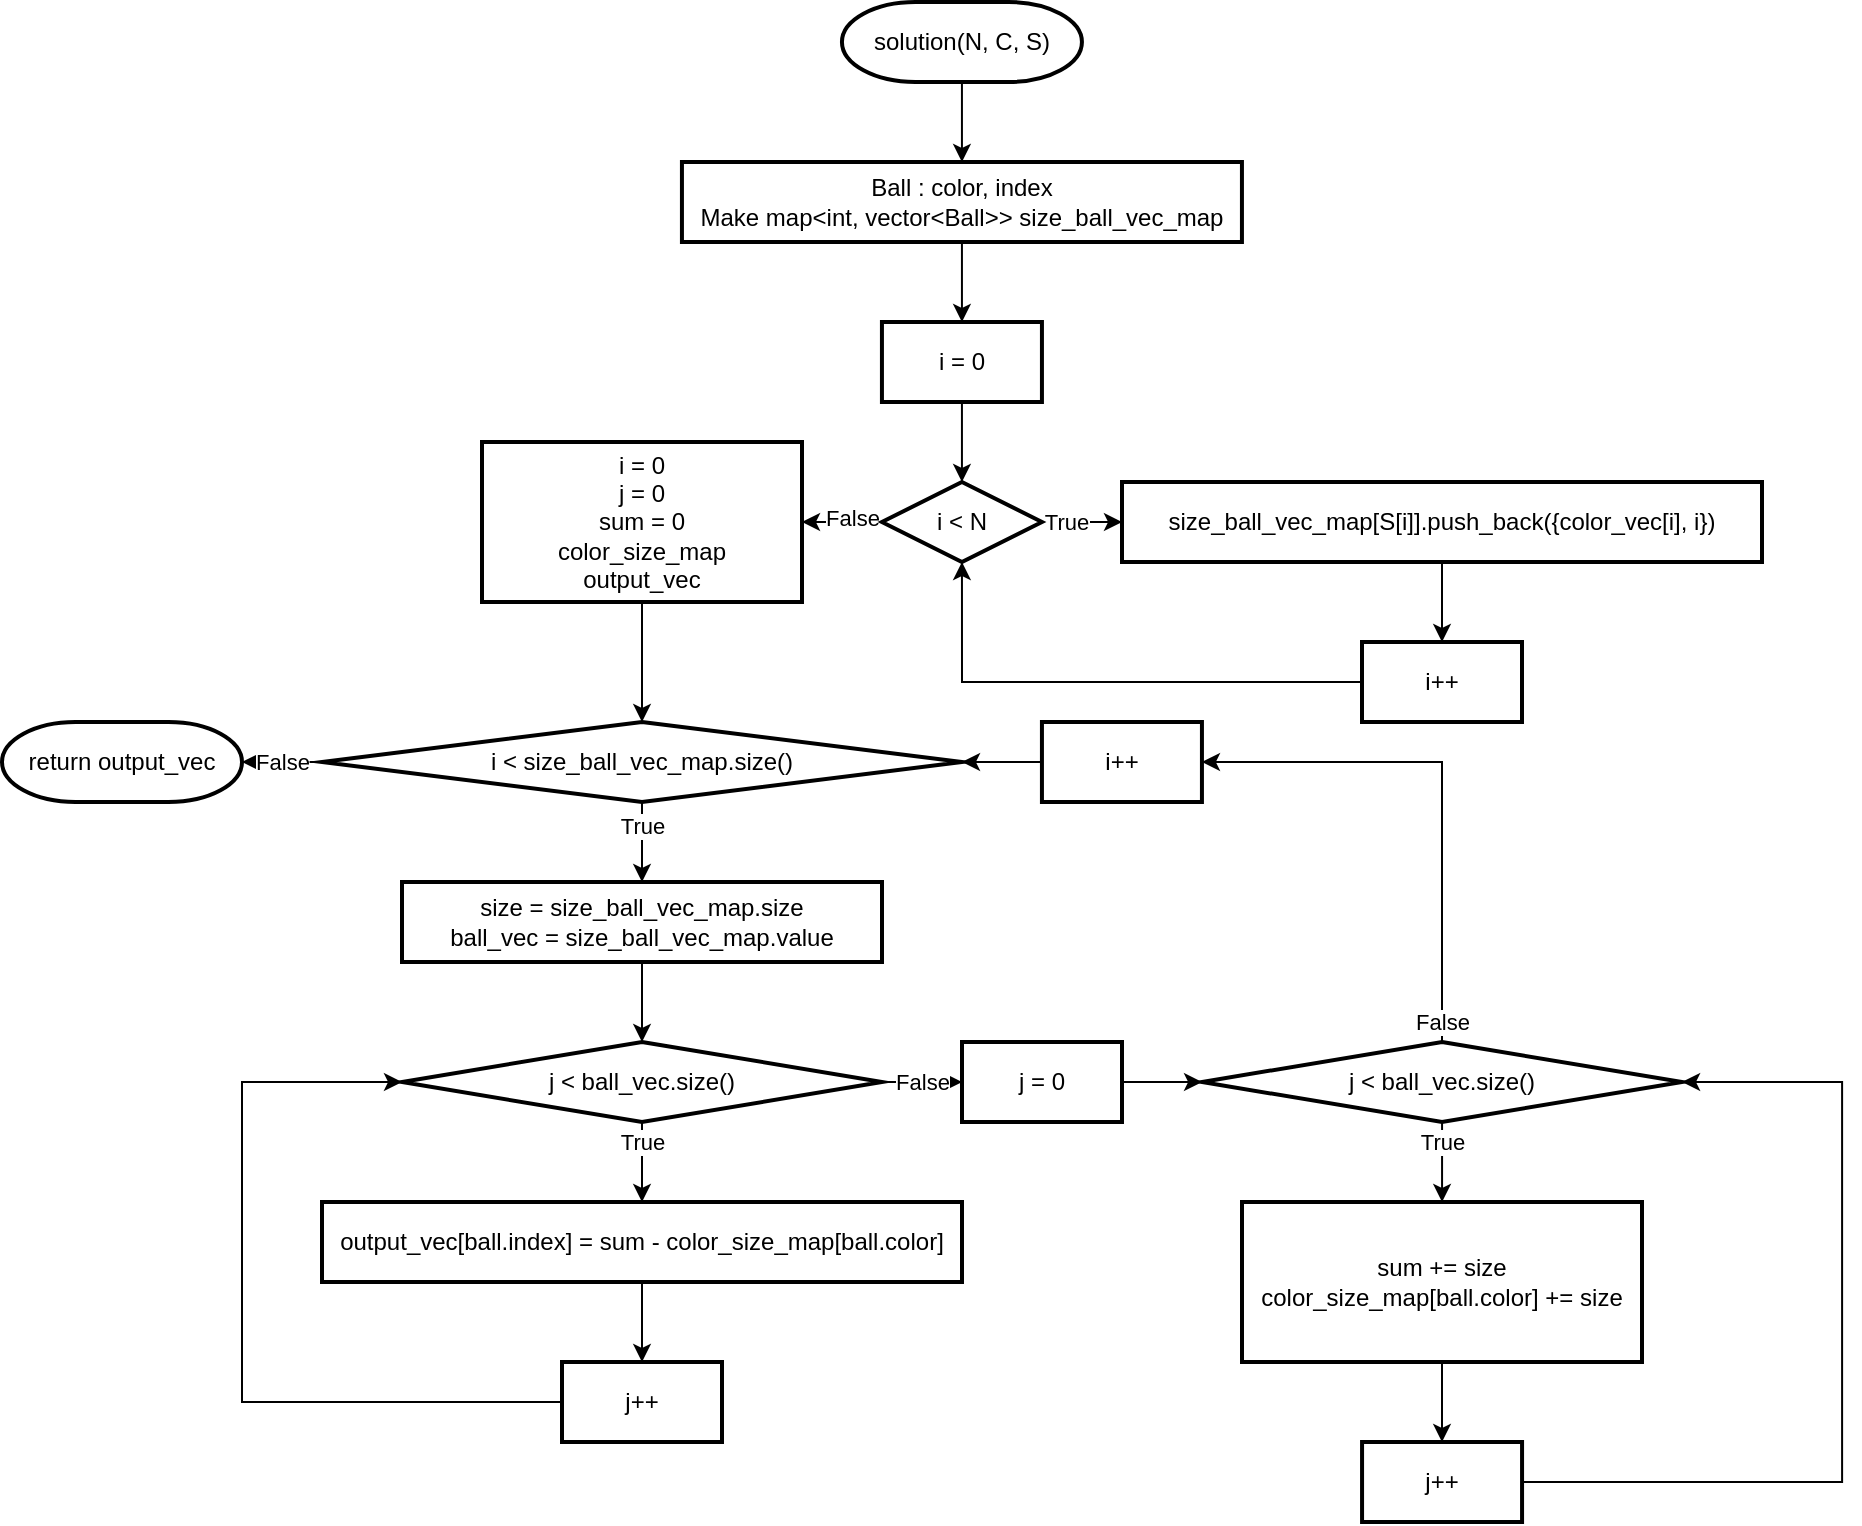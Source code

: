 <mxfile version="13.9.9" type="device"><diagram id="J5eX6P9ZUFKIraC4ALTt" name="optimization2"><mxGraphModel dx="1425" dy="872" grid="1" gridSize="10" guides="1" tooltips="1" connect="1" arrows="1" fold="1" page="1" pageScale="1" pageWidth="827" pageHeight="1169" math="0" shadow="0"><root><mxCell id="d6H2TbgPkM7nJUtQqk6_-0"/><mxCell id="d6H2TbgPkM7nJUtQqk6_-1" parent="d6H2TbgPkM7nJUtQqk6_-0"/><mxCell id="XZV0LSYDgvPHjBcaR90r-0" value="" style="edgeStyle=orthogonalEdgeStyle;rounded=0;orthogonalLoop=1;jettySize=auto;html=1;" edge="1" parent="d6H2TbgPkM7nJUtQqk6_-1" source="XZV0LSYDgvPHjBcaR90r-1" target="XZV0LSYDgvPHjBcaR90r-12"><mxGeometry relative="1" as="geometry"/></mxCell><mxCell id="XZV0LSYDgvPHjBcaR90r-1" value="solution(N, C, S)" style="strokeWidth=2;html=1;shape=mxgraph.flowchart.terminator;whiteSpace=wrap;" vertex="1" parent="d6H2TbgPkM7nJUtQqk6_-1"><mxGeometry x="509.97" y="50" width="120" height="40" as="geometry"/></mxCell><mxCell id="XZV0LSYDgvPHjBcaR90r-2" value="" style="edgeStyle=orthogonalEdgeStyle;rounded=0;orthogonalLoop=1;jettySize=auto;html=1;" edge="1" parent="d6H2TbgPkM7nJUtQqk6_-1" source="XZV0LSYDgvPHjBcaR90r-6" target="XZV0LSYDgvPHjBcaR90r-37"><mxGeometry relative="1" as="geometry"/></mxCell><mxCell id="XZV0LSYDgvPHjBcaR90r-3" value="True" style="edgeLabel;html=1;align=center;verticalAlign=middle;resizable=0;points=[];" vertex="1" connectable="0" parent="XZV0LSYDgvPHjBcaR90r-2"><mxGeometry x="-0.428" y="-3" relative="1" as="geometry"><mxPoint x="3" as="offset"/></mxGeometry></mxCell><mxCell id="XZV0LSYDgvPHjBcaR90r-4" value="" style="edgeStyle=orthogonalEdgeStyle;rounded=0;orthogonalLoop=1;jettySize=auto;html=1;" edge="1" parent="d6H2TbgPkM7nJUtQqk6_-1" source="XZV0LSYDgvPHjBcaR90r-6" target="XZV0LSYDgvPHjBcaR90r-13"><mxGeometry relative="1" as="geometry"/></mxCell><mxCell id="XZV0LSYDgvPHjBcaR90r-5" value="False" style="edgeLabel;html=1;align=center;verticalAlign=middle;resizable=0;points=[];" vertex="1" connectable="0" parent="XZV0LSYDgvPHjBcaR90r-4"><mxGeometry x="-0.089" relative="1" as="geometry"><mxPoint x="-2.07" as="offset"/></mxGeometry></mxCell><mxCell id="XZV0LSYDgvPHjBcaR90r-6" value="i &amp;lt; size_ball_vec_map.size()" style="rhombus;whiteSpace=wrap;html=1;strokeWidth=2;" vertex="1" parent="d6H2TbgPkM7nJUtQqk6_-1"><mxGeometry x="250" y="410" width="320" height="40" as="geometry"/></mxCell><mxCell id="XZV0LSYDgvPHjBcaR90r-7" value="" style="edgeStyle=orthogonalEdgeStyle;rounded=0;orthogonalLoop=1;jettySize=auto;html=1;" edge="1" parent="d6H2TbgPkM7nJUtQqk6_-1" source="XZV0LSYDgvPHjBcaR90r-8" target="XZV0LSYDgvPHjBcaR90r-20"><mxGeometry relative="1" as="geometry"/></mxCell><mxCell id="XZV0LSYDgvPHjBcaR90r-8" value="output_vec[ball.index] = sum - color_size_map[ball.color]" style="whiteSpace=wrap;html=1;strokeWidth=2;" vertex="1" parent="d6H2TbgPkM7nJUtQqk6_-1"><mxGeometry x="250" y="650" width="320" height="40" as="geometry"/></mxCell><mxCell id="XZV0LSYDgvPHjBcaR90r-9" value="" style="edgeStyle=orthogonalEdgeStyle;rounded=0;orthogonalLoop=1;jettySize=auto;html=1;" edge="1" parent="d6H2TbgPkM7nJUtQqk6_-1" source="XZV0LSYDgvPHjBcaR90r-10" target="XZV0LSYDgvPHjBcaR90r-6"><mxGeometry relative="1" as="geometry"/></mxCell><mxCell id="XZV0LSYDgvPHjBcaR90r-10" value="i = 0&lt;br&gt;j = 0&lt;br&gt;sum = 0&lt;br&gt;color_size_map&lt;br&gt;output_vec" style="whiteSpace=wrap;html=1;strokeWidth=2;" vertex="1" parent="d6H2TbgPkM7nJUtQqk6_-1"><mxGeometry x="330" y="270" width="160" height="80" as="geometry"/></mxCell><mxCell id="XZV0LSYDgvPHjBcaR90r-11" value="" style="edgeStyle=orthogonalEdgeStyle;rounded=0;orthogonalLoop=1;jettySize=auto;html=1;" edge="1" parent="d6H2TbgPkM7nJUtQqk6_-1" source="XZV0LSYDgvPHjBcaR90r-12" target="XZV0LSYDgvPHjBcaR90r-24"><mxGeometry relative="1" as="geometry"/></mxCell><mxCell id="XZV0LSYDgvPHjBcaR90r-12" value="&lt;div style=&quot;&quot;&gt;&lt;span&gt;Ball :&amp;nbsp;&lt;/span&gt;&lt;span&gt;color, index&lt;/span&gt;&lt;/div&gt;&lt;div style=&quot;&quot;&gt;Make map&amp;lt;int, vector&amp;lt;Ball&amp;gt;&amp;gt; size_ball_vec_map&lt;/div&gt;" style="whiteSpace=wrap;html=1;strokeWidth=2;align=center;" vertex="1" parent="d6H2TbgPkM7nJUtQqk6_-1"><mxGeometry x="429.97" y="130" width="280" height="40" as="geometry"/></mxCell><mxCell id="XZV0LSYDgvPHjBcaR90r-13" value="return output_vec" style="strokeWidth=2;html=1;shape=mxgraph.flowchart.terminator;whiteSpace=wrap;" vertex="1" parent="d6H2TbgPkM7nJUtQqk6_-1"><mxGeometry x="90" y="410" width="120" height="40" as="geometry"/></mxCell><mxCell id="XZV0LSYDgvPHjBcaR90r-14" value="" style="edgeStyle=orthogonalEdgeStyle;rounded=0;orthogonalLoop=1;jettySize=auto;html=1;" edge="1" parent="d6H2TbgPkM7nJUtQqk6_-1" source="XZV0LSYDgvPHjBcaR90r-18" target="XZV0LSYDgvPHjBcaR90r-8"><mxGeometry relative="1" as="geometry"/></mxCell><mxCell id="XZV0LSYDgvPHjBcaR90r-15" value="True" style="edgeLabel;html=1;align=center;verticalAlign=middle;resizable=0;points=[];" vertex="1" connectable="0" parent="XZV0LSYDgvPHjBcaR90r-14"><mxGeometry x="-0.529" y="-2" relative="1" as="geometry"><mxPoint x="2" as="offset"/></mxGeometry></mxCell><mxCell id="XZV0LSYDgvPHjBcaR90r-16" value="" style="edgeStyle=orthogonalEdgeStyle;rounded=0;orthogonalLoop=1;jettySize=auto;html=1;" edge="1" parent="d6H2TbgPkM7nJUtQqk6_-1" source="XZV0LSYDgvPHjBcaR90r-18" target="XZV0LSYDgvPHjBcaR90r-35"><mxGeometry relative="1" as="geometry"/></mxCell><mxCell id="XZV0LSYDgvPHjBcaR90r-17" value="False" style="edgeLabel;html=1;align=center;verticalAlign=middle;resizable=0;points=[];" vertex="1" connectable="0" parent="XZV0LSYDgvPHjBcaR90r-16"><mxGeometry x="-0.663" y="3" relative="1" as="geometry"><mxPoint x="13.1" y="3" as="offset"/></mxGeometry></mxCell><mxCell id="XZV0LSYDgvPHjBcaR90r-18" value="j &amp;lt; ball_vec.size()" style="rhombus;whiteSpace=wrap;html=1;strokeWidth=2;" vertex="1" parent="d6H2TbgPkM7nJUtQqk6_-1"><mxGeometry x="290" y="570" width="240" height="40" as="geometry"/></mxCell><mxCell id="XZV0LSYDgvPHjBcaR90r-19" style="edgeStyle=orthogonalEdgeStyle;rounded=0;orthogonalLoop=1;jettySize=auto;html=1;entryX=0;entryY=0.5;entryDx=0;entryDy=0;" edge="1" parent="d6H2TbgPkM7nJUtQqk6_-1" source="XZV0LSYDgvPHjBcaR90r-20" target="XZV0LSYDgvPHjBcaR90r-18"><mxGeometry relative="1" as="geometry"><mxPoint x="240" y="590" as="targetPoint"/><Array as="points"><mxPoint x="210" y="750"/><mxPoint x="210" y="590"/></Array></mxGeometry></mxCell><mxCell id="XZV0LSYDgvPHjBcaR90r-20" value="j++" style="whiteSpace=wrap;html=1;strokeWidth=2;" vertex="1" parent="d6H2TbgPkM7nJUtQqk6_-1"><mxGeometry x="370" y="730" width="80" height="40" as="geometry"/></mxCell><mxCell id="XZV0LSYDgvPHjBcaR90r-21" style="edgeStyle=orthogonalEdgeStyle;rounded=0;orthogonalLoop=1;jettySize=auto;html=1;entryX=1;entryY=0.5;entryDx=0;entryDy=0;" edge="1" parent="d6H2TbgPkM7nJUtQqk6_-1" source="XZV0LSYDgvPHjBcaR90r-22" target="XZV0LSYDgvPHjBcaR90r-6"><mxGeometry relative="1" as="geometry"/></mxCell><mxCell id="XZV0LSYDgvPHjBcaR90r-22" value="i++" style="whiteSpace=wrap;html=1;strokeWidth=2;" vertex="1" parent="d6H2TbgPkM7nJUtQqk6_-1"><mxGeometry x="609.97" y="410" width="80" height="40" as="geometry"/></mxCell><mxCell id="XZV0LSYDgvPHjBcaR90r-23" value="" style="edgeStyle=orthogonalEdgeStyle;rounded=0;orthogonalLoop=1;jettySize=auto;html=1;" edge="1" parent="d6H2TbgPkM7nJUtQqk6_-1" source="XZV0LSYDgvPHjBcaR90r-24" target="XZV0LSYDgvPHjBcaR90r-29"><mxGeometry relative="1" as="geometry"/></mxCell><mxCell id="XZV0LSYDgvPHjBcaR90r-24" value="i = 0" style="whiteSpace=wrap;html=1;strokeWidth=2;" vertex="1" parent="d6H2TbgPkM7nJUtQqk6_-1"><mxGeometry x="529.97" y="210" width="80" height="40" as="geometry"/></mxCell><mxCell id="XZV0LSYDgvPHjBcaR90r-25" value="" style="edgeStyle=orthogonalEdgeStyle;rounded=0;orthogonalLoop=1;jettySize=auto;html=1;" edge="1" parent="d6H2TbgPkM7nJUtQqk6_-1" source="XZV0LSYDgvPHjBcaR90r-29" target="XZV0LSYDgvPHjBcaR90r-31"><mxGeometry relative="1" as="geometry"/></mxCell><mxCell id="XZV0LSYDgvPHjBcaR90r-26" value="True" style="edgeLabel;html=1;align=center;verticalAlign=middle;resizable=0;points=[];" vertex="1" connectable="0" parent="XZV0LSYDgvPHjBcaR90r-25"><mxGeometry x="-0.318" y="-2" relative="1" as="geometry"><mxPoint x="-1.76" y="-2" as="offset"/></mxGeometry></mxCell><mxCell id="XZV0LSYDgvPHjBcaR90r-27" style="edgeStyle=orthogonalEdgeStyle;rounded=0;orthogonalLoop=1;jettySize=auto;html=1;entryX=1;entryY=0.5;entryDx=0;entryDy=0;" edge="1" parent="d6H2TbgPkM7nJUtQqk6_-1" source="XZV0LSYDgvPHjBcaR90r-29" target="XZV0LSYDgvPHjBcaR90r-10"><mxGeometry relative="1" as="geometry"/></mxCell><mxCell id="XZV0LSYDgvPHjBcaR90r-28" value="False" style="edgeLabel;html=1;align=center;verticalAlign=middle;resizable=0;points=[];" vertex="1" connectable="0" parent="XZV0LSYDgvPHjBcaR90r-27"><mxGeometry x="0.077" y="-2" relative="1" as="geometry"><mxPoint x="6" as="offset"/></mxGeometry></mxCell><mxCell id="XZV0LSYDgvPHjBcaR90r-29" value="i &amp;lt; N" style="rhombus;whiteSpace=wrap;html=1;strokeWidth=2;" vertex="1" parent="d6H2TbgPkM7nJUtQqk6_-1"><mxGeometry x="529.97" y="290" width="80" height="40" as="geometry"/></mxCell><mxCell id="XZV0LSYDgvPHjBcaR90r-30" value="" style="edgeStyle=orthogonalEdgeStyle;rounded=0;orthogonalLoop=1;jettySize=auto;html=1;" edge="1" parent="d6H2TbgPkM7nJUtQqk6_-1" source="XZV0LSYDgvPHjBcaR90r-31" target="XZV0LSYDgvPHjBcaR90r-33"><mxGeometry relative="1" as="geometry"/></mxCell><mxCell id="XZV0LSYDgvPHjBcaR90r-31" value="size_ball_vec_map[S[i]].push_back({color_vec[i], i})" style="whiteSpace=wrap;html=1;strokeWidth=2;" vertex="1" parent="d6H2TbgPkM7nJUtQqk6_-1"><mxGeometry x="650" y="290" width="320" height="40" as="geometry"/></mxCell><mxCell id="XZV0LSYDgvPHjBcaR90r-32" style="edgeStyle=orthogonalEdgeStyle;rounded=0;orthogonalLoop=1;jettySize=auto;html=1;entryX=0.5;entryY=1;entryDx=0;entryDy=0;" edge="1" parent="d6H2TbgPkM7nJUtQqk6_-1" source="XZV0LSYDgvPHjBcaR90r-33" target="XZV0LSYDgvPHjBcaR90r-29"><mxGeometry relative="1" as="geometry"/></mxCell><mxCell id="XZV0LSYDgvPHjBcaR90r-33" value="i++" style="whiteSpace=wrap;html=1;strokeWidth=2;" vertex="1" parent="d6H2TbgPkM7nJUtQqk6_-1"><mxGeometry x="770" y="370" width="80" height="40" as="geometry"/></mxCell><mxCell id="XZV0LSYDgvPHjBcaR90r-34" value="" style="edgeStyle=orthogonalEdgeStyle;rounded=0;orthogonalLoop=1;jettySize=auto;html=1;" edge="1" parent="d6H2TbgPkM7nJUtQqk6_-1" source="XZV0LSYDgvPHjBcaR90r-35" target="XZV0LSYDgvPHjBcaR90r-44"><mxGeometry relative="1" as="geometry"/></mxCell><mxCell id="XZV0LSYDgvPHjBcaR90r-35" value="j = 0" style="whiteSpace=wrap;html=1;strokeWidth=2;" vertex="1" parent="d6H2TbgPkM7nJUtQqk6_-1"><mxGeometry x="570" y="570" width="80" height="40" as="geometry"/></mxCell><mxCell id="XZV0LSYDgvPHjBcaR90r-36" value="" style="edgeStyle=orthogonalEdgeStyle;rounded=0;orthogonalLoop=1;jettySize=auto;html=1;" edge="1" parent="d6H2TbgPkM7nJUtQqk6_-1" source="XZV0LSYDgvPHjBcaR90r-37" target="XZV0LSYDgvPHjBcaR90r-18"><mxGeometry relative="1" as="geometry"/></mxCell><mxCell id="XZV0LSYDgvPHjBcaR90r-37" value="size = size_ball_vec_map.size&lt;br&gt;ball_vec = size_ball_vec_map.value" style="whiteSpace=wrap;html=1;strokeWidth=2;" vertex="1" parent="d6H2TbgPkM7nJUtQqk6_-1"><mxGeometry x="290" y="490" width="240" height="40" as="geometry"/></mxCell><mxCell id="XZV0LSYDgvPHjBcaR90r-38" value="" style="edgeStyle=orthogonalEdgeStyle;rounded=0;orthogonalLoop=1;jettySize=auto;html=1;" edge="1" parent="d6H2TbgPkM7nJUtQqk6_-1" source="XZV0LSYDgvPHjBcaR90r-39" target="XZV0LSYDgvPHjBcaR90r-46"><mxGeometry relative="1" as="geometry"/></mxCell><mxCell id="XZV0LSYDgvPHjBcaR90r-39" value="sum += size&lt;br&gt;color_size_map[ball.color] += size" style="whiteSpace=wrap;html=1;strokeWidth=2;" vertex="1" parent="d6H2TbgPkM7nJUtQqk6_-1"><mxGeometry x="710" y="650" width="200" height="80" as="geometry"/></mxCell><mxCell id="XZV0LSYDgvPHjBcaR90r-40" value="" style="edgeStyle=orthogonalEdgeStyle;rounded=0;orthogonalLoop=1;jettySize=auto;html=1;" edge="1" parent="d6H2TbgPkM7nJUtQqk6_-1" source="XZV0LSYDgvPHjBcaR90r-44" target="XZV0LSYDgvPHjBcaR90r-39"><mxGeometry relative="1" as="geometry"/></mxCell><mxCell id="XZV0LSYDgvPHjBcaR90r-41" value="True" style="edgeLabel;html=1;align=center;verticalAlign=middle;resizable=0;points=[];" vertex="1" connectable="0" parent="XZV0LSYDgvPHjBcaR90r-40"><mxGeometry x="-0.529" y="-2" relative="1" as="geometry"><mxPoint x="2" as="offset"/></mxGeometry></mxCell><mxCell id="XZV0LSYDgvPHjBcaR90r-42" style="edgeStyle=orthogonalEdgeStyle;rounded=0;orthogonalLoop=1;jettySize=auto;html=1;entryX=1;entryY=0.5;entryDx=0;entryDy=0;" edge="1" parent="d6H2TbgPkM7nJUtQqk6_-1" source="XZV0LSYDgvPHjBcaR90r-44" target="XZV0LSYDgvPHjBcaR90r-22"><mxGeometry relative="1" as="geometry"/></mxCell><mxCell id="XZV0LSYDgvPHjBcaR90r-43" value="False" style="edgeLabel;html=1;align=center;verticalAlign=middle;resizable=0;points=[];" vertex="1" connectable="0" parent="XZV0LSYDgvPHjBcaR90r-42"><mxGeometry x="-0.77" y="3" relative="1" as="geometry"><mxPoint x="3" y="19.65" as="offset"/></mxGeometry></mxCell><mxCell id="XZV0LSYDgvPHjBcaR90r-44" value="j &amp;lt; ball_vec.size()" style="rhombus;whiteSpace=wrap;html=1;strokeWidth=2;" vertex="1" parent="d6H2TbgPkM7nJUtQqk6_-1"><mxGeometry x="690.03" y="570" width="240" height="40" as="geometry"/></mxCell><mxCell id="XZV0LSYDgvPHjBcaR90r-45" style="edgeStyle=orthogonalEdgeStyle;rounded=0;orthogonalLoop=1;jettySize=auto;html=1;entryX=1;entryY=0.5;entryDx=0;entryDy=0;" edge="1" parent="d6H2TbgPkM7nJUtQqk6_-1" source="XZV0LSYDgvPHjBcaR90r-46" target="XZV0LSYDgvPHjBcaR90r-44"><mxGeometry relative="1" as="geometry"><Array as="points"><mxPoint x="1010.03" y="790"/><mxPoint x="1010.03" y="590"/></Array></mxGeometry></mxCell><mxCell id="XZV0LSYDgvPHjBcaR90r-46" value="j++" style="whiteSpace=wrap;html=1;strokeWidth=2;" vertex="1" parent="d6H2TbgPkM7nJUtQqk6_-1"><mxGeometry x="770.03" y="770" width="80" height="40" as="geometry"/></mxCell></root></mxGraphModel></diagram></mxfile>